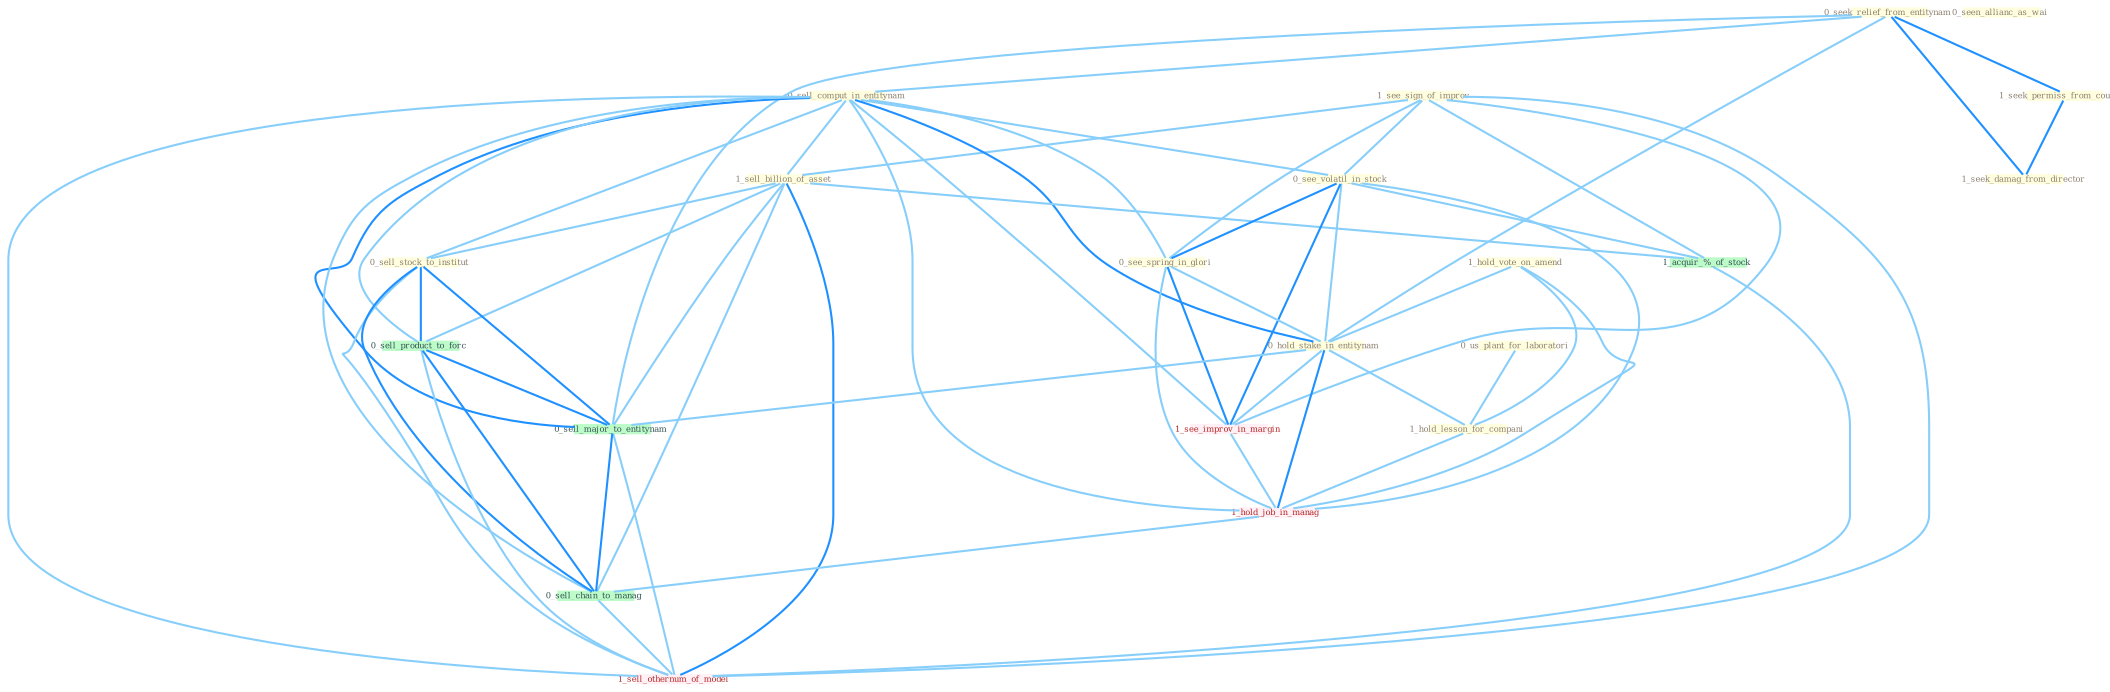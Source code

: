 Graph G{ 
    node
    [shape=polygon,style=filled,width=.5,height=.06,color="#BDFCC9",fixedsize=true,fontsize=4,
    fontcolor="#2f4f4f"];
    {node
    [color="#ffffe0", fontcolor="#8b7d6b"] "0_us_plant_for_laboratori " "0_seek_relief_from_entitynam " "1_seek_permiss_from_council " "1_see_sign_of_improv " "1_hold_vote_on_amend " "0_sell_comput_in_entitynam " "1_sell_billion_of_asset " "0_seen_allianc_as_wai " "1_seek_damag_from_director " "0_see_volatil_in_stock " "0_sell_stock_to_institut " "0_see_spring_in_glori " "0_hold_stake_in_entitynam " "1_hold_lesson_for_compani "}
{node [color="#fff0f5", fontcolor="#b22222"] "1_see_improv_in_margin " "1_hold_job_in_manag " "1_sell_othernum_of_model "}
edge [color="#B0E2FF"];

	"0_us_plant_for_laboratori " -- "1_hold_lesson_for_compani " [w="1", color="#87cefa" ];
	"0_seek_relief_from_entitynam " -- "1_seek_permiss_from_council " [w="2", color="#1e90ff" , len=0.8];
	"0_seek_relief_from_entitynam " -- "0_sell_comput_in_entitynam " [w="1", color="#87cefa" ];
	"0_seek_relief_from_entitynam " -- "1_seek_damag_from_director " [w="2", color="#1e90ff" , len=0.8];
	"0_seek_relief_from_entitynam " -- "0_hold_stake_in_entitynam " [w="1", color="#87cefa" ];
	"0_seek_relief_from_entitynam " -- "0_sell_major_to_entitynam " [w="1", color="#87cefa" ];
	"1_seek_permiss_from_council " -- "1_seek_damag_from_director " [w="2", color="#1e90ff" , len=0.8];
	"1_see_sign_of_improv " -- "1_sell_billion_of_asset " [w="1", color="#87cefa" ];
	"1_see_sign_of_improv " -- "0_see_volatil_in_stock " [w="1", color="#87cefa" ];
	"1_see_sign_of_improv " -- "0_see_spring_in_glori " [w="1", color="#87cefa" ];
	"1_see_sign_of_improv " -- "1_see_improv_in_margin " [w="1", color="#87cefa" ];
	"1_see_sign_of_improv " -- "1_acquir_%_of_stock " [w="1", color="#87cefa" ];
	"1_see_sign_of_improv " -- "1_sell_othernum_of_model " [w="1", color="#87cefa" ];
	"1_hold_vote_on_amend " -- "0_hold_stake_in_entitynam " [w="1", color="#87cefa" ];
	"1_hold_vote_on_amend " -- "1_hold_lesson_for_compani " [w="1", color="#87cefa" ];
	"1_hold_vote_on_amend " -- "1_hold_job_in_manag " [w="1", color="#87cefa" ];
	"0_sell_comput_in_entitynam " -- "1_sell_billion_of_asset " [w="1", color="#87cefa" ];
	"0_sell_comput_in_entitynam " -- "0_see_volatil_in_stock " [w="1", color="#87cefa" ];
	"0_sell_comput_in_entitynam " -- "0_sell_stock_to_institut " [w="1", color="#87cefa" ];
	"0_sell_comput_in_entitynam " -- "0_see_spring_in_glori " [w="1", color="#87cefa" ];
	"0_sell_comput_in_entitynam " -- "0_hold_stake_in_entitynam " [w="2", color="#1e90ff" , len=0.8];
	"0_sell_comput_in_entitynam " -- "1_see_improv_in_margin " [w="1", color="#87cefa" ];
	"0_sell_comput_in_entitynam " -- "1_hold_job_in_manag " [w="1", color="#87cefa" ];
	"0_sell_comput_in_entitynam " -- "0_sell_product_to_forc " [w="1", color="#87cefa" ];
	"0_sell_comput_in_entitynam " -- "0_sell_major_to_entitynam " [w="2", color="#1e90ff" , len=0.8];
	"0_sell_comput_in_entitynam " -- "0_sell_chain_to_manag " [w="1", color="#87cefa" ];
	"0_sell_comput_in_entitynam " -- "1_sell_othernum_of_model " [w="1", color="#87cefa" ];
	"1_sell_billion_of_asset " -- "0_sell_stock_to_institut " [w="1", color="#87cefa" ];
	"1_sell_billion_of_asset " -- "1_acquir_%_of_stock " [w="1", color="#87cefa" ];
	"1_sell_billion_of_asset " -- "0_sell_product_to_forc " [w="1", color="#87cefa" ];
	"1_sell_billion_of_asset " -- "0_sell_major_to_entitynam " [w="1", color="#87cefa" ];
	"1_sell_billion_of_asset " -- "0_sell_chain_to_manag " [w="1", color="#87cefa" ];
	"1_sell_billion_of_asset " -- "1_sell_othernum_of_model " [w="2", color="#1e90ff" , len=0.8];
	"0_see_volatil_in_stock " -- "0_see_spring_in_glori " [w="2", color="#1e90ff" , len=0.8];
	"0_see_volatil_in_stock " -- "0_hold_stake_in_entitynam " [w="1", color="#87cefa" ];
	"0_see_volatil_in_stock " -- "1_see_improv_in_margin " [w="2", color="#1e90ff" , len=0.8];
	"0_see_volatil_in_stock " -- "1_acquir_%_of_stock " [w="1", color="#87cefa" ];
	"0_see_volatil_in_stock " -- "1_hold_job_in_manag " [w="1", color="#87cefa" ];
	"0_sell_stock_to_institut " -- "0_sell_product_to_forc " [w="2", color="#1e90ff" , len=0.8];
	"0_sell_stock_to_institut " -- "0_sell_major_to_entitynam " [w="2", color="#1e90ff" , len=0.8];
	"0_sell_stock_to_institut " -- "0_sell_chain_to_manag " [w="2", color="#1e90ff" , len=0.8];
	"0_sell_stock_to_institut " -- "1_sell_othernum_of_model " [w="1", color="#87cefa" ];
	"0_see_spring_in_glori " -- "0_hold_stake_in_entitynam " [w="1", color="#87cefa" ];
	"0_see_spring_in_glori " -- "1_see_improv_in_margin " [w="2", color="#1e90ff" , len=0.8];
	"0_see_spring_in_glori " -- "1_hold_job_in_manag " [w="1", color="#87cefa" ];
	"0_hold_stake_in_entitynam " -- "1_hold_lesson_for_compani " [w="1", color="#87cefa" ];
	"0_hold_stake_in_entitynam " -- "1_see_improv_in_margin " [w="1", color="#87cefa" ];
	"0_hold_stake_in_entitynam " -- "1_hold_job_in_manag " [w="2", color="#1e90ff" , len=0.8];
	"0_hold_stake_in_entitynam " -- "0_sell_major_to_entitynam " [w="1", color="#87cefa" ];
	"1_hold_lesson_for_compani " -- "1_hold_job_in_manag " [w="1", color="#87cefa" ];
	"1_see_improv_in_margin " -- "1_hold_job_in_manag " [w="1", color="#87cefa" ];
	"1_acquir_%_of_stock " -- "1_sell_othernum_of_model " [w="1", color="#87cefa" ];
	"1_hold_job_in_manag " -- "0_sell_chain_to_manag " [w="1", color="#87cefa" ];
	"0_sell_product_to_forc " -- "0_sell_major_to_entitynam " [w="2", color="#1e90ff" , len=0.8];
	"0_sell_product_to_forc " -- "0_sell_chain_to_manag " [w="2", color="#1e90ff" , len=0.8];
	"0_sell_product_to_forc " -- "1_sell_othernum_of_model " [w="1", color="#87cefa" ];
	"0_sell_major_to_entitynam " -- "0_sell_chain_to_manag " [w="2", color="#1e90ff" , len=0.8];
	"0_sell_major_to_entitynam " -- "1_sell_othernum_of_model " [w="1", color="#87cefa" ];
	"0_sell_chain_to_manag " -- "1_sell_othernum_of_model " [w="1", color="#87cefa" ];
}